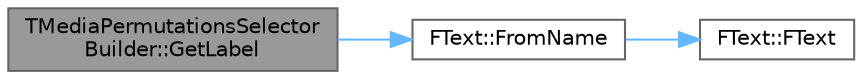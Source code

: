 digraph "TMediaPermutationsSelectorBuilder::GetLabel"
{
 // INTERACTIVE_SVG=YES
 // LATEX_PDF_SIZE
  bgcolor="transparent";
  edge [fontname=Helvetica,fontsize=10,labelfontname=Helvetica,labelfontsize=10];
  node [fontname=Helvetica,fontsize=10,shape=box,height=0.2,width=0.4];
  rankdir="LR";
  Node1 [id="Node000001",label="TMediaPermutationsSelector\lBuilder::GetLabel",height=0.2,width=0.4,color="gray40", fillcolor="grey60", style="filled", fontcolor="black",tooltip=" "];
  Node1 -> Node2 [id="edge1_Node000001_Node000002",color="steelblue1",style="solid",tooltip=" "];
  Node2 [id="Node000002",label="FText::FromName",height=0.2,width=0.4,color="grey40", fillcolor="white", style="filled",URL="$d0/dcb/classFText.html#a171348df948f29af7a40ac6e3a541139",tooltip="Generate an FText representing the pass name."];
  Node2 -> Node3 [id="edge2_Node000002_Node000003",color="steelblue1",style="solid",tooltip=" "];
  Node3 [id="Node000003",label="FText::FText",height=0.2,width=0.4,color="grey40", fillcolor="white", style="filled",URL="$d0/dcb/classFText.html#aed2543585ee29658b23f660d8108334c",tooltip=" "];
}
